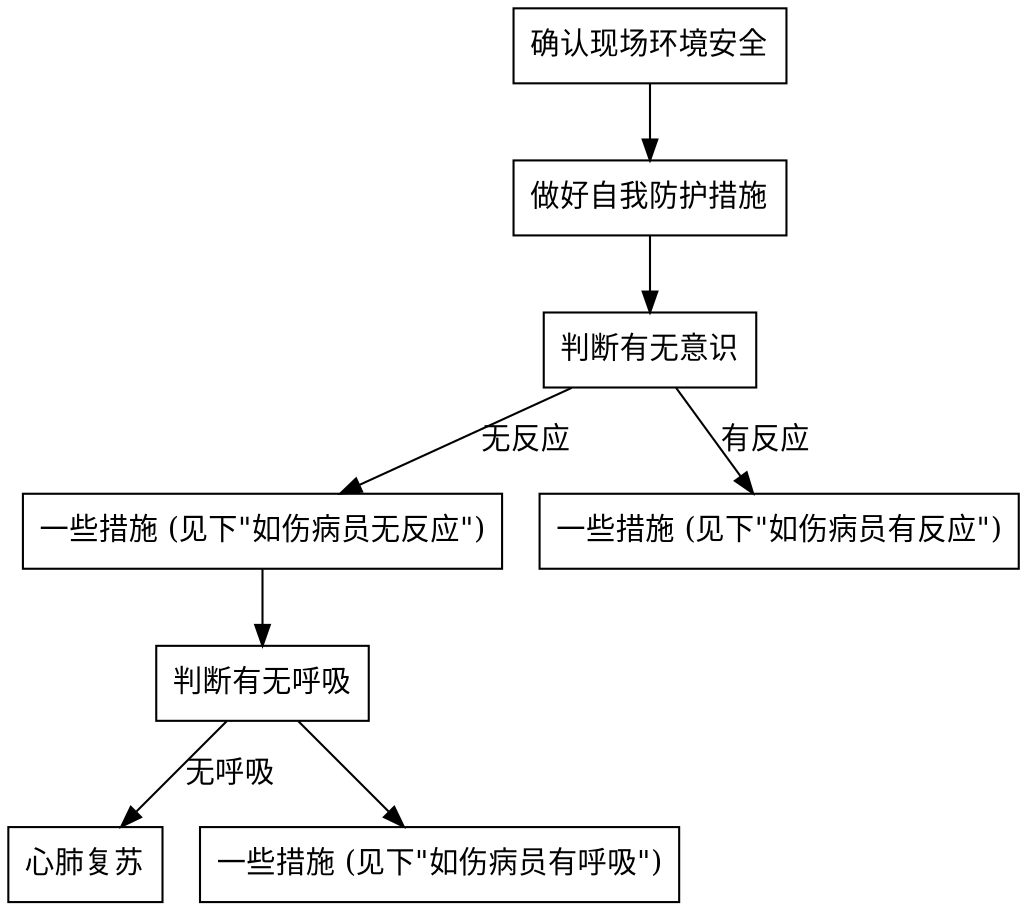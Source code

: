 digraph G{
    node[shape="box"]
    "确认现场环境安全" -> "做好自我防护措施" -> "判断有无意识"
    "判断有无意识" -> "一些措施 (见下\"如伤病员无反应\")"[label="无反应"]
    "判断有无意识" -> "一些措施 (见下\"如伤病员有反应\")"[label="有反应"]
    "一些措施 (见下\"如伤病员无反应\")" -> "判断有无呼吸"
    "判断有无呼吸" -> "心肺复苏"[label="无呼吸"]
    "判断有无呼吸" -> "一些措施 (见下\"如伤病员有呼吸\")"
}